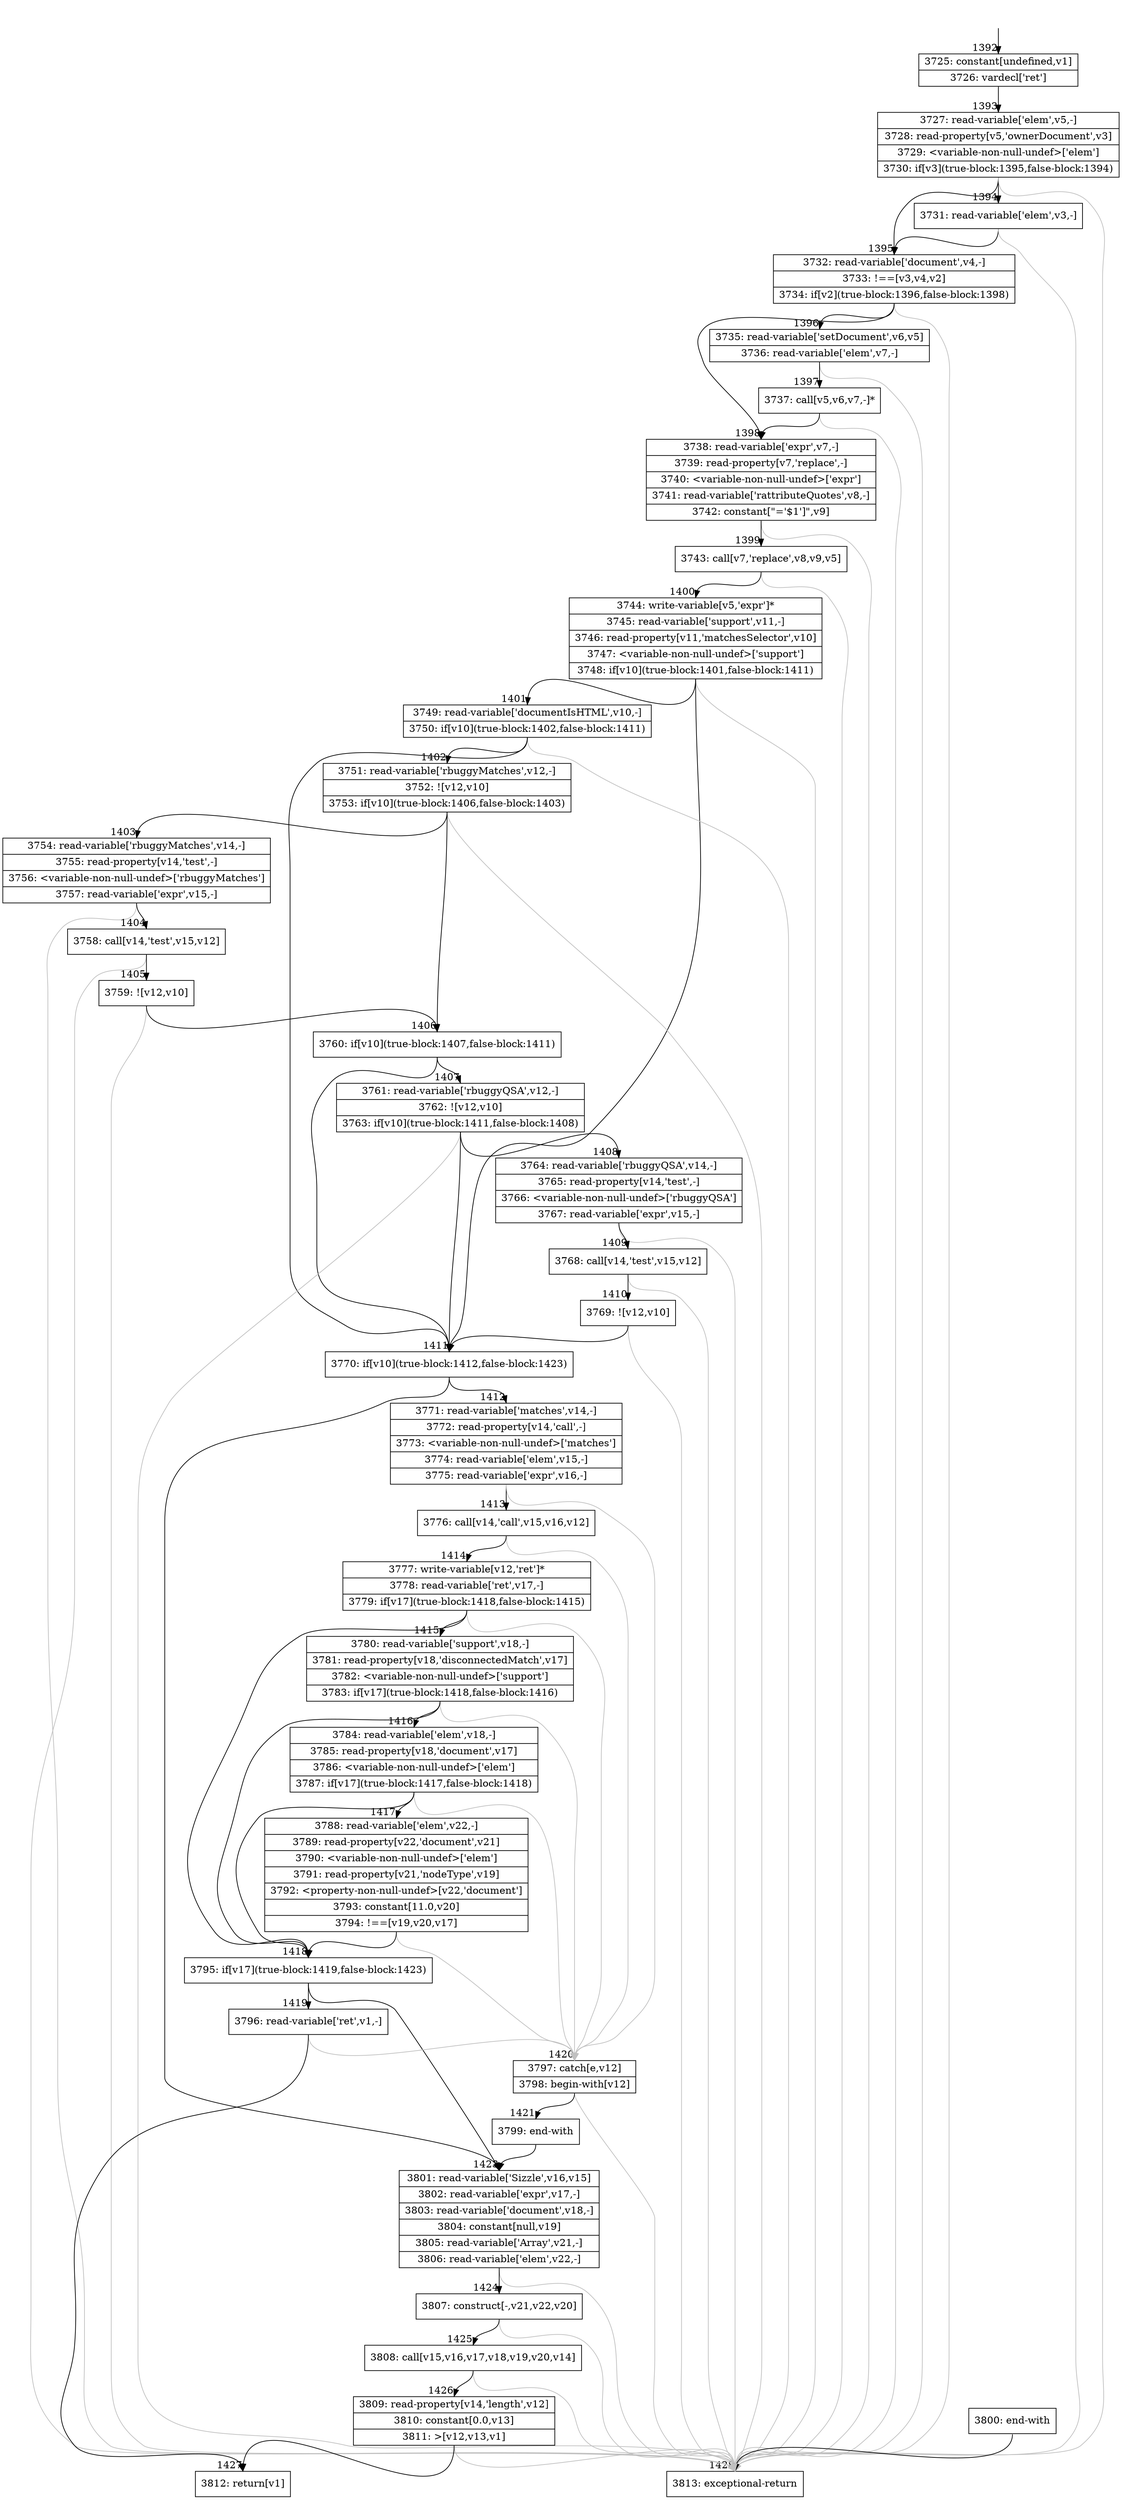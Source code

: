 digraph {
rankdir="TD"
BB_entry99[shape=none,label=""];
BB_entry99 -> BB1392 [tailport=s, headport=n, headlabel="    1392"]
BB1392 [shape=record label="{3725: constant[undefined,v1]|3726: vardecl['ret']}" ] 
BB1392 -> BB1393 [tailport=s, headport=n, headlabel="      1393"]
BB1393 [shape=record label="{3727: read-variable['elem',v5,-]|3728: read-property[v5,'ownerDocument',v3]|3729: \<variable-non-null-undef\>['elem']|3730: if[v3](true-block:1395,false-block:1394)}" ] 
BB1393 -> BB1395 [tailport=s, headport=n, headlabel="      1395"]
BB1393 -> BB1394 [tailport=s, headport=n, headlabel="      1394"]
BB1393 -> BB1428 [tailport=s, headport=n, color=gray, headlabel="      1428"]
BB1394 [shape=record label="{3731: read-variable['elem',v3,-]}" ] 
BB1394 -> BB1395 [tailport=s, headport=n]
BB1394 -> BB1428 [tailport=s, headport=n, color=gray]
BB1395 [shape=record label="{3732: read-variable['document',v4,-]|3733: !==[v3,v4,v2]|3734: if[v2](true-block:1396,false-block:1398)}" ] 
BB1395 -> BB1396 [tailport=s, headport=n, headlabel="      1396"]
BB1395 -> BB1398 [tailport=s, headport=n, headlabel="      1398"]
BB1395 -> BB1428 [tailport=s, headport=n, color=gray]
BB1396 [shape=record label="{3735: read-variable['setDocument',v6,v5]|3736: read-variable['elem',v7,-]}" ] 
BB1396 -> BB1397 [tailport=s, headport=n, headlabel="      1397"]
BB1396 -> BB1428 [tailport=s, headport=n, color=gray]
BB1397 [shape=record label="{3737: call[v5,v6,v7,-]*}" ] 
BB1397 -> BB1398 [tailport=s, headport=n]
BB1397 -> BB1428 [tailport=s, headport=n, color=gray]
BB1398 [shape=record label="{3738: read-variable['expr',v7,-]|3739: read-property[v7,'replace',-]|3740: \<variable-non-null-undef\>['expr']|3741: read-variable['rattributeQuotes',v8,-]|3742: constant[\"='$1']\",v9]}" ] 
BB1398 -> BB1399 [tailport=s, headport=n, headlabel="      1399"]
BB1398 -> BB1428 [tailport=s, headport=n, color=gray]
BB1399 [shape=record label="{3743: call[v7,'replace',v8,v9,v5]}" ] 
BB1399 -> BB1400 [tailport=s, headport=n, headlabel="      1400"]
BB1399 -> BB1428 [tailport=s, headport=n, color=gray]
BB1400 [shape=record label="{3744: write-variable[v5,'expr']*|3745: read-variable['support',v11,-]|3746: read-property[v11,'matchesSelector',v10]|3747: \<variable-non-null-undef\>['support']|3748: if[v10](true-block:1401,false-block:1411)}" ] 
BB1400 -> BB1411 [tailport=s, headport=n, headlabel="      1411"]
BB1400 -> BB1401 [tailport=s, headport=n, headlabel="      1401"]
BB1400 -> BB1428 [tailport=s, headport=n, color=gray]
BB1401 [shape=record label="{3749: read-variable['documentIsHTML',v10,-]|3750: if[v10](true-block:1402,false-block:1411)}" ] 
BB1401 -> BB1411 [tailport=s, headport=n]
BB1401 -> BB1402 [tailport=s, headport=n, headlabel="      1402"]
BB1401 -> BB1428 [tailport=s, headport=n, color=gray]
BB1402 [shape=record label="{3751: read-variable['rbuggyMatches',v12,-]|3752: ![v12,v10]|3753: if[v10](true-block:1406,false-block:1403)}" ] 
BB1402 -> BB1406 [tailport=s, headport=n, headlabel="      1406"]
BB1402 -> BB1403 [tailport=s, headport=n, headlabel="      1403"]
BB1402 -> BB1428 [tailport=s, headport=n, color=gray]
BB1403 [shape=record label="{3754: read-variable['rbuggyMatches',v14,-]|3755: read-property[v14,'test',-]|3756: \<variable-non-null-undef\>['rbuggyMatches']|3757: read-variable['expr',v15,-]}" ] 
BB1403 -> BB1404 [tailport=s, headport=n, headlabel="      1404"]
BB1403 -> BB1428 [tailport=s, headport=n, color=gray]
BB1404 [shape=record label="{3758: call[v14,'test',v15,v12]}" ] 
BB1404 -> BB1405 [tailport=s, headport=n, headlabel="      1405"]
BB1404 -> BB1428 [tailport=s, headport=n, color=gray]
BB1405 [shape=record label="{3759: ![v12,v10]}" ] 
BB1405 -> BB1406 [tailport=s, headport=n]
BB1405 -> BB1428 [tailport=s, headport=n, color=gray]
BB1406 [shape=record label="{3760: if[v10](true-block:1407,false-block:1411)}" ] 
BB1406 -> BB1411 [tailport=s, headport=n]
BB1406 -> BB1407 [tailport=s, headport=n, headlabel="      1407"]
BB1407 [shape=record label="{3761: read-variable['rbuggyQSA',v12,-]|3762: ![v12,v10]|3763: if[v10](true-block:1411,false-block:1408)}" ] 
BB1407 -> BB1411 [tailport=s, headport=n]
BB1407 -> BB1408 [tailport=s, headport=n, headlabel="      1408"]
BB1407 -> BB1428 [tailport=s, headport=n, color=gray]
BB1408 [shape=record label="{3764: read-variable['rbuggyQSA',v14,-]|3765: read-property[v14,'test',-]|3766: \<variable-non-null-undef\>['rbuggyQSA']|3767: read-variable['expr',v15,-]}" ] 
BB1408 -> BB1409 [tailport=s, headport=n, headlabel="      1409"]
BB1408 -> BB1428 [tailport=s, headport=n, color=gray]
BB1409 [shape=record label="{3768: call[v14,'test',v15,v12]}" ] 
BB1409 -> BB1410 [tailport=s, headport=n, headlabel="      1410"]
BB1409 -> BB1428 [tailport=s, headport=n, color=gray]
BB1410 [shape=record label="{3769: ![v12,v10]}" ] 
BB1410 -> BB1411 [tailport=s, headport=n]
BB1410 -> BB1428 [tailport=s, headport=n, color=gray]
BB1411 [shape=record label="{3770: if[v10](true-block:1412,false-block:1423)}" ] 
BB1411 -> BB1412 [tailport=s, headport=n, headlabel="      1412"]
BB1411 -> BB1423 [tailport=s, headport=n, headlabel="      1423"]
BB1412 [shape=record label="{3771: read-variable['matches',v14,-]|3772: read-property[v14,'call',-]|3773: \<variable-non-null-undef\>['matches']|3774: read-variable['elem',v15,-]|3775: read-variable['expr',v16,-]}" ] 
BB1412 -> BB1413 [tailport=s, headport=n, headlabel="      1413"]
BB1412 -> BB1420 [tailport=s, headport=n, color=gray, headlabel="      1420"]
BB1413 [shape=record label="{3776: call[v14,'call',v15,v16,v12]}" ] 
BB1413 -> BB1414 [tailport=s, headport=n, headlabel="      1414"]
BB1413 -> BB1420 [tailport=s, headport=n, color=gray]
BB1414 [shape=record label="{3777: write-variable[v12,'ret']*|3778: read-variable['ret',v17,-]|3779: if[v17](true-block:1418,false-block:1415)}" ] 
BB1414 -> BB1418 [tailport=s, headport=n, headlabel="      1418"]
BB1414 -> BB1415 [tailport=s, headport=n, headlabel="      1415"]
BB1414 -> BB1420 [tailport=s, headport=n, color=gray]
BB1415 [shape=record label="{3780: read-variable['support',v18,-]|3781: read-property[v18,'disconnectedMatch',v17]|3782: \<variable-non-null-undef\>['support']|3783: if[v17](true-block:1418,false-block:1416)}" ] 
BB1415 -> BB1418 [tailport=s, headport=n]
BB1415 -> BB1416 [tailport=s, headport=n, headlabel="      1416"]
BB1415 -> BB1420 [tailport=s, headport=n, color=gray]
BB1416 [shape=record label="{3784: read-variable['elem',v18,-]|3785: read-property[v18,'document',v17]|3786: \<variable-non-null-undef\>['elem']|3787: if[v17](true-block:1417,false-block:1418)}" ] 
BB1416 -> BB1418 [tailport=s, headport=n]
BB1416 -> BB1417 [tailport=s, headport=n, headlabel="      1417"]
BB1416 -> BB1420 [tailport=s, headport=n, color=gray]
BB1417 [shape=record label="{3788: read-variable['elem',v22,-]|3789: read-property[v22,'document',v21]|3790: \<variable-non-null-undef\>['elem']|3791: read-property[v21,'nodeType',v19]|3792: \<property-non-null-undef\>[v22,'document']|3793: constant[11.0,v20]|3794: !==[v19,v20,v17]}" ] 
BB1417 -> BB1418 [tailport=s, headport=n]
BB1417 -> BB1420 [tailport=s, headport=n, color=gray]
BB1418 [shape=record label="{3795: if[v17](true-block:1419,false-block:1423)}" ] 
BB1418 -> BB1419 [tailport=s, headport=n, headlabel="      1419"]
BB1418 -> BB1423 [tailport=s, headport=n]
BB1419 [shape=record label="{3796: read-variable['ret',v1,-]}" ] 
BB1419 -> BB1427 [tailport=s, headport=n, headlabel="      1427"]
BB1419 -> BB1420 [tailport=s, headport=n, color=gray]
BB1420 [shape=record label="{3797: catch[e,v12]|3798: begin-with[v12]}" ] 
BB1420 -> BB1421 [tailport=s, headport=n, headlabel="      1421"]
BB1420 -> BB1428 [tailport=s, headport=n, color=gray]
BB1421 [shape=record label="{3799: end-with}" ] 
BB1421 -> BB1423 [tailport=s, headport=n]
BB1422 [shape=record label="{3800: end-with}" ] 
BB1422 -> BB1428 [tailport=s, headport=n]
BB1423 [shape=record label="{3801: read-variable['Sizzle',v16,v15]|3802: read-variable['expr',v17,-]|3803: read-variable['document',v18,-]|3804: constant[null,v19]|3805: read-variable['Array',v21,-]|3806: read-variable['elem',v22,-]}" ] 
BB1423 -> BB1424 [tailport=s, headport=n, headlabel="      1424"]
BB1423 -> BB1428 [tailport=s, headport=n, color=gray]
BB1424 [shape=record label="{3807: construct[-,v21,v22,v20]}" ] 
BB1424 -> BB1425 [tailport=s, headport=n, headlabel="      1425"]
BB1424 -> BB1428 [tailport=s, headport=n, color=gray]
BB1425 [shape=record label="{3808: call[v15,v16,v17,v18,v19,v20,v14]}" ] 
BB1425 -> BB1426 [tailport=s, headport=n, headlabel="      1426"]
BB1425 -> BB1428 [tailport=s, headport=n, color=gray]
BB1426 [shape=record label="{3809: read-property[v14,'length',v12]|3810: constant[0.0,v13]|3811: \>[v12,v13,v1]}" ] 
BB1426 -> BB1427 [tailport=s, headport=n]
BB1426 -> BB1428 [tailport=s, headport=n, color=gray]
BB1427 [shape=record label="{3812: return[v1]}" ] 
BB1428 [shape=record label="{3813: exceptional-return}" ] 
}

